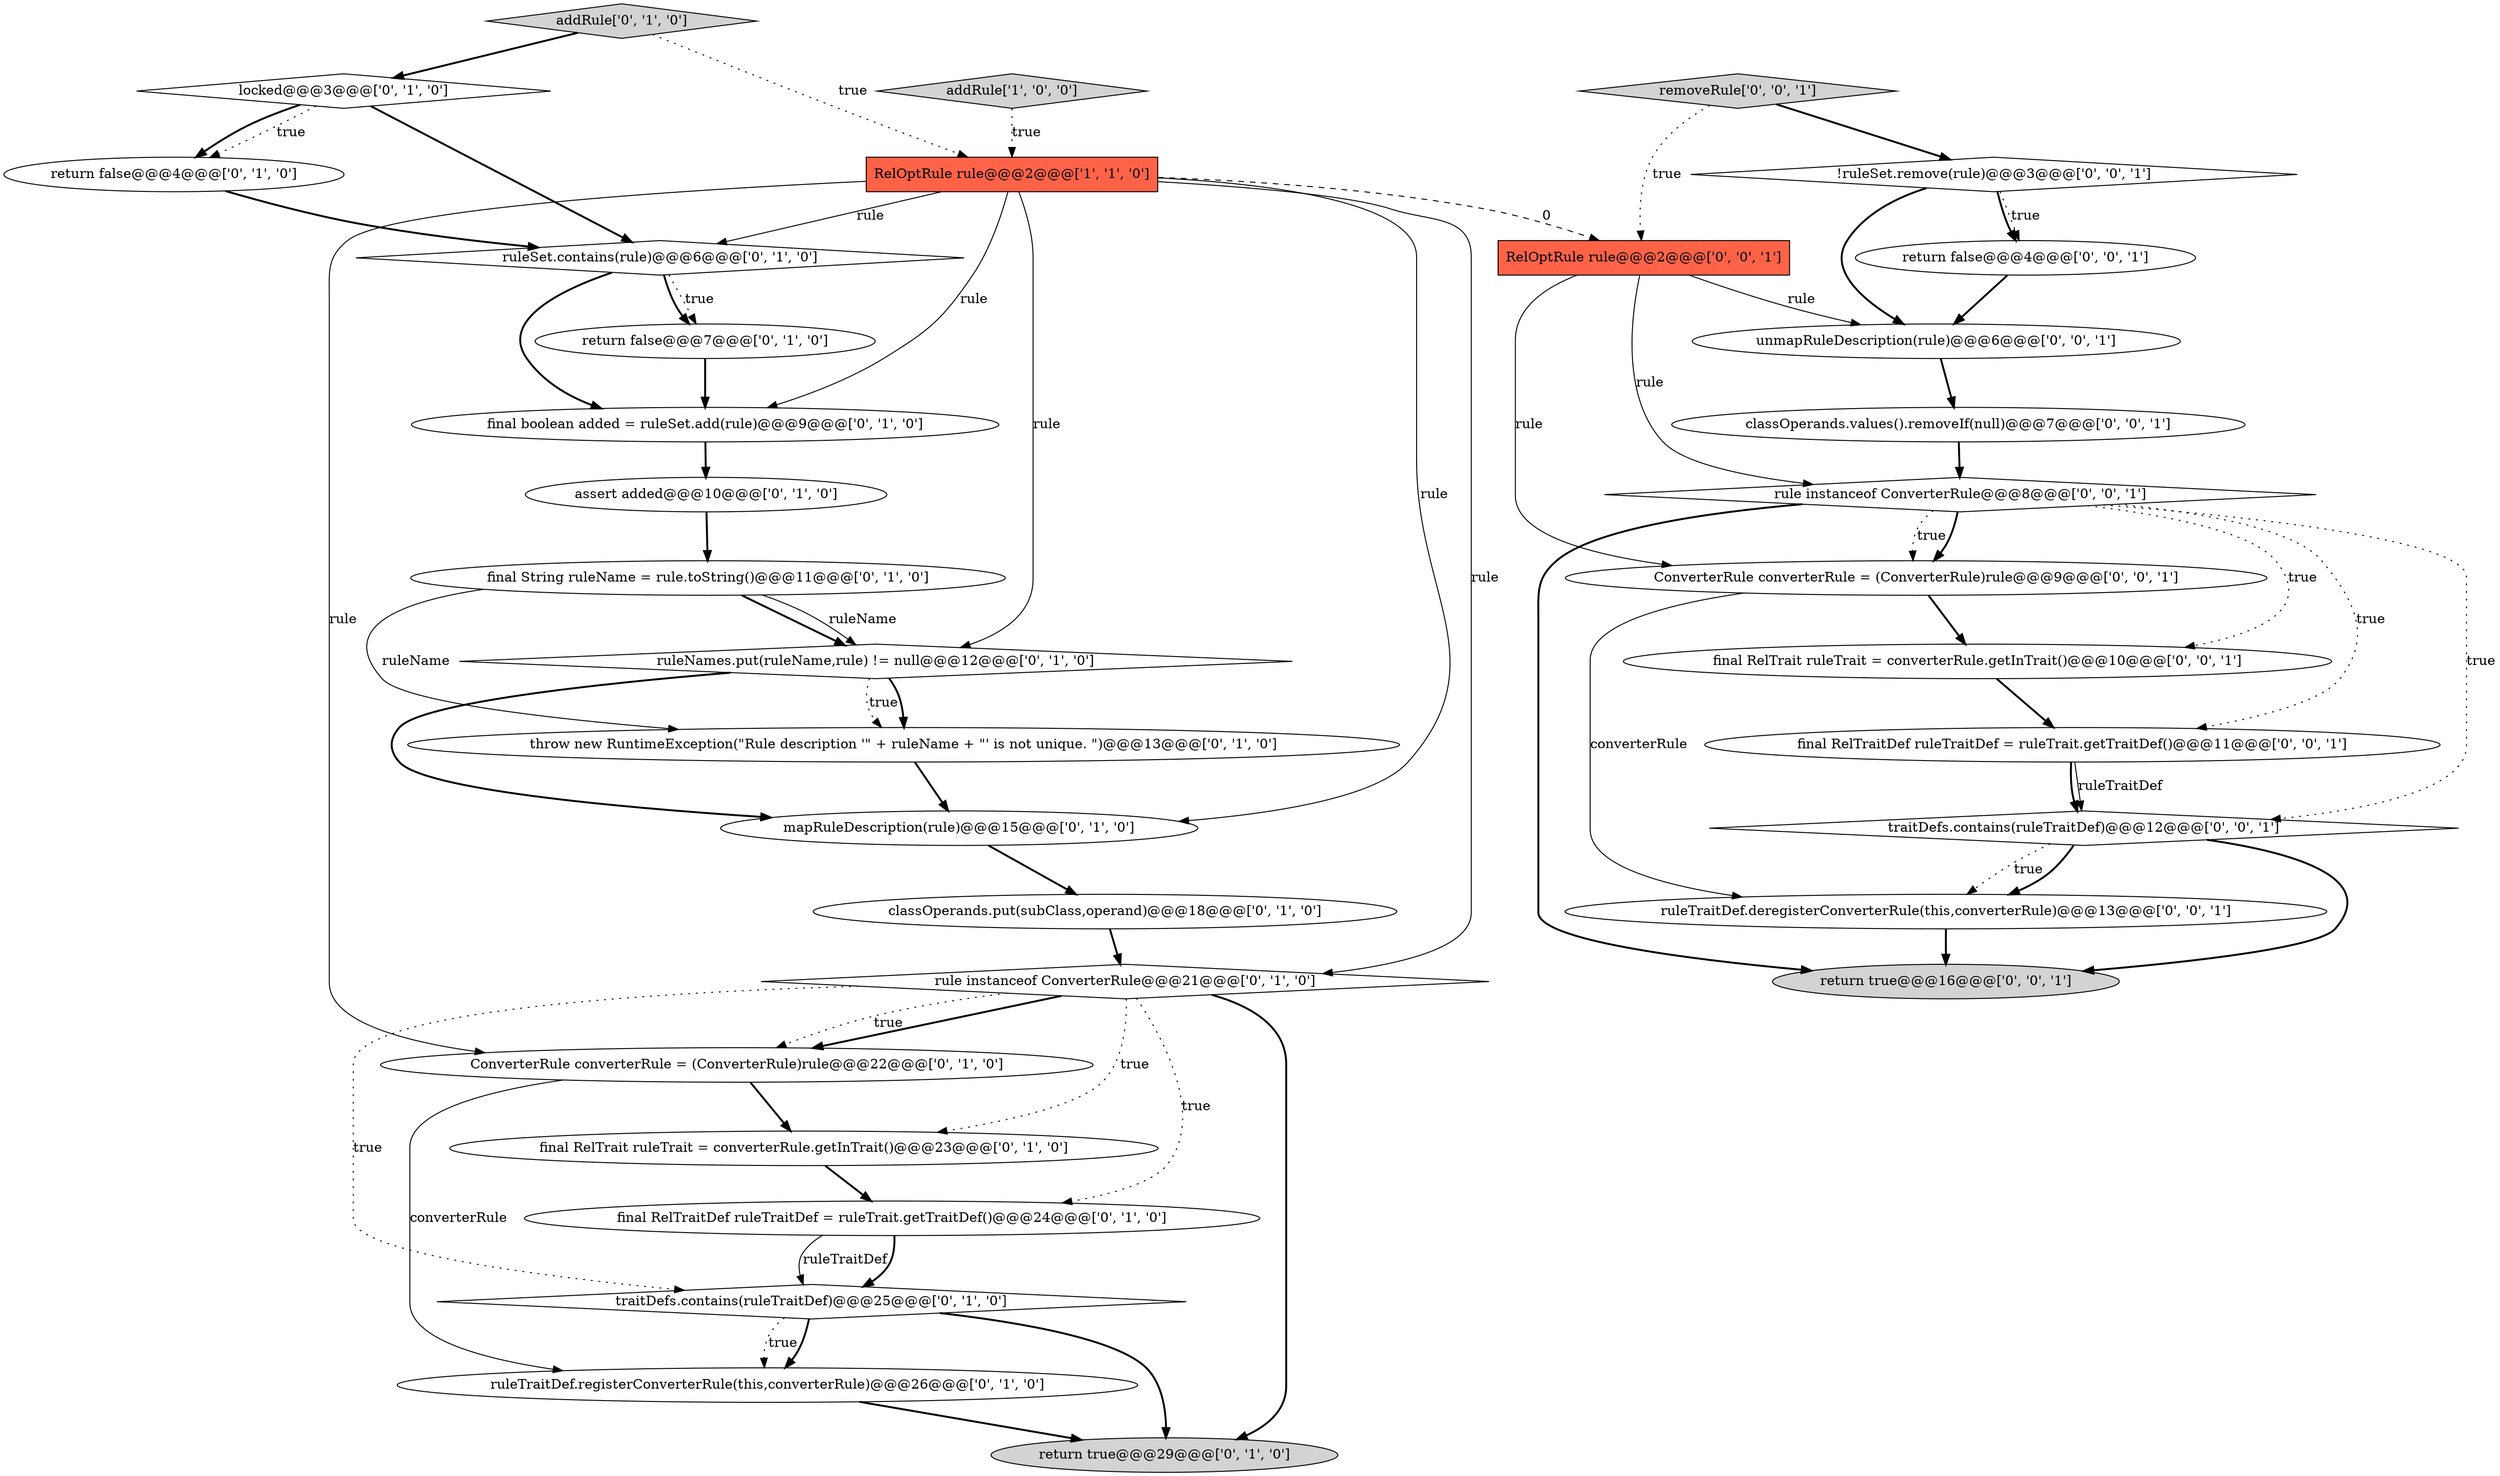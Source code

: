 digraph {
5 [style = filled, label = "locked@@@3@@@['0', '1', '0']", fillcolor = white, shape = diamond image = "AAA0AAABBB2BBB"];
32 [style = filled, label = "traitDefs.contains(ruleTraitDef)@@@12@@@['0', '0', '1']", fillcolor = white, shape = diamond image = "AAA0AAABBB3BBB"];
21 [style = filled, label = "removeRule['0', '0', '1']", fillcolor = lightgray, shape = diamond image = "AAA0AAABBB3BBB"];
19 [style = filled, label = "classOperands.put(subClass,operand)@@@18@@@['0', '1', '0']", fillcolor = white, shape = ellipse image = "AAA0AAABBB2BBB"];
28 [style = filled, label = "ruleTraitDef.deregisterConverterRule(this,converterRule)@@@13@@@['0', '0', '1']", fillcolor = white, shape = ellipse image = "AAA0AAABBB3BBB"];
8 [style = filled, label = "final RelTraitDef ruleTraitDef = ruleTrait.getTraitDef()@@@24@@@['0', '1', '0']", fillcolor = white, shape = ellipse image = "AAA0AAABBB2BBB"];
0 [style = filled, label = "RelOptRule rule@@@2@@@['1', '1', '0']", fillcolor = tomato, shape = box image = "AAA0AAABBB1BBB"];
24 [style = filled, label = "classOperands.values().removeIf(null)@@@7@@@['0', '0', '1']", fillcolor = white, shape = ellipse image = "AAA0AAABBB3BBB"];
7 [style = filled, label = "final String ruleName = rule.toString()@@@11@@@['0', '1', '0']", fillcolor = white, shape = ellipse image = "AAA0AAABBB2BBB"];
22 [style = filled, label = "rule instanceof ConverterRule@@@8@@@['0', '0', '1']", fillcolor = white, shape = diamond image = "AAA0AAABBB3BBB"];
11 [style = filled, label = "rule instanceof ConverterRule@@@21@@@['0', '1', '0']", fillcolor = white, shape = diamond image = "AAA0AAABBB2BBB"];
13 [style = filled, label = "ruleNames.put(ruleName,rule) != null@@@12@@@['0', '1', '0']", fillcolor = white, shape = diamond image = "AAA1AAABBB2BBB"];
30 [style = filled, label = "return false@@@4@@@['0', '0', '1']", fillcolor = white, shape = ellipse image = "AAA0AAABBB3BBB"];
31 [style = filled, label = "unmapRuleDescription(rule)@@@6@@@['0', '0', '1']", fillcolor = white, shape = ellipse image = "AAA0AAABBB3BBB"];
25 [style = filled, label = "RelOptRule rule@@@2@@@['0', '0', '1']", fillcolor = tomato, shape = box image = "AAA0AAABBB3BBB"];
1 [style = filled, label = "addRule['1', '0', '0']", fillcolor = lightgray, shape = diamond image = "AAA0AAABBB1BBB"];
17 [style = filled, label = "ConverterRule converterRule = (ConverterRule)rule@@@22@@@['0', '1', '0']", fillcolor = white, shape = ellipse image = "AAA0AAABBB2BBB"];
6 [style = filled, label = "return false@@@4@@@['0', '1', '0']", fillcolor = white, shape = ellipse image = "AAA0AAABBB2BBB"];
18 [style = filled, label = "traitDefs.contains(ruleTraitDef)@@@25@@@['0', '1', '0']", fillcolor = white, shape = diamond image = "AAA0AAABBB2BBB"];
23 [style = filled, label = "ConverterRule converterRule = (ConverterRule)rule@@@9@@@['0', '0', '1']", fillcolor = white, shape = ellipse image = "AAA0AAABBB3BBB"];
27 [style = filled, label = "return true@@@16@@@['0', '0', '1']", fillcolor = lightgray, shape = ellipse image = "AAA0AAABBB3BBB"];
15 [style = filled, label = "final RelTrait ruleTrait = converterRule.getInTrait()@@@23@@@['0', '1', '0']", fillcolor = white, shape = ellipse image = "AAA0AAABBB2BBB"];
20 [style = filled, label = "return true@@@29@@@['0', '1', '0']", fillcolor = lightgray, shape = ellipse image = "AAA0AAABBB2BBB"];
9 [style = filled, label = "throw new RuntimeException(\"Rule description '\" + ruleName + \"' is not unique. \")@@@13@@@['0', '1', '0']", fillcolor = white, shape = ellipse image = "AAA0AAABBB2BBB"];
2 [style = filled, label = "assert added@@@10@@@['0', '1', '0']", fillcolor = white, shape = ellipse image = "AAA0AAABBB2BBB"];
10 [style = filled, label = "final boolean added = ruleSet.add(rule)@@@9@@@['0', '1', '0']", fillcolor = white, shape = ellipse image = "AAA0AAABBB2BBB"];
16 [style = filled, label = "mapRuleDescription(rule)@@@15@@@['0', '1', '0']", fillcolor = white, shape = ellipse image = "AAA0AAABBB2BBB"];
33 [style = filled, label = "final RelTraitDef ruleTraitDef = ruleTrait.getTraitDef()@@@11@@@['0', '0', '1']", fillcolor = white, shape = ellipse image = "AAA0AAABBB3BBB"];
26 [style = filled, label = "final RelTrait ruleTrait = converterRule.getInTrait()@@@10@@@['0', '0', '1']", fillcolor = white, shape = ellipse image = "AAA0AAABBB3BBB"];
3 [style = filled, label = "ruleSet.contains(rule)@@@6@@@['0', '1', '0']", fillcolor = white, shape = diamond image = "AAA0AAABBB2BBB"];
14 [style = filled, label = "addRule['0', '1', '0']", fillcolor = lightgray, shape = diamond image = "AAA0AAABBB2BBB"];
29 [style = filled, label = "!ruleSet.remove(rule)@@@3@@@['0', '0', '1']", fillcolor = white, shape = diamond image = "AAA0AAABBB3BBB"];
12 [style = filled, label = "return false@@@7@@@['0', '1', '0']", fillcolor = white, shape = ellipse image = "AAA0AAABBB2BBB"];
4 [style = filled, label = "ruleTraitDef.registerConverterRule(this,converterRule)@@@26@@@['0', '1', '0']", fillcolor = white, shape = ellipse image = "AAA0AAABBB2BBB"];
29->30 [style = bold, label=""];
14->5 [style = bold, label=""];
3->12 [style = dotted, label="true"];
3->10 [style = bold, label=""];
14->0 [style = dotted, label="true"];
22->23 [style = dotted, label="true"];
0->10 [style = solid, label="rule"];
10->2 [style = bold, label=""];
11->20 [style = bold, label=""];
18->20 [style = bold, label=""];
22->32 [style = dotted, label="true"];
1->0 [style = dotted, label="true"];
2->7 [style = bold, label=""];
0->16 [style = solid, label="rule"];
9->16 [style = bold, label=""];
16->19 [style = bold, label=""];
25->22 [style = solid, label="rule"];
22->27 [style = bold, label=""];
32->27 [style = bold, label=""];
26->33 [style = bold, label=""];
33->32 [style = bold, label=""];
0->11 [style = solid, label="rule"];
13->9 [style = dotted, label="true"];
11->17 [style = bold, label=""];
8->18 [style = solid, label="ruleTraitDef"];
11->17 [style = dotted, label="true"];
33->32 [style = solid, label="ruleTraitDef"];
0->17 [style = solid, label="rule"];
4->20 [style = bold, label=""];
21->29 [style = bold, label=""];
24->22 [style = bold, label=""];
23->26 [style = bold, label=""];
30->31 [style = bold, label=""];
7->13 [style = bold, label=""];
8->18 [style = bold, label=""];
28->27 [style = bold, label=""];
5->6 [style = dotted, label="true"];
12->10 [style = bold, label=""];
7->13 [style = solid, label="ruleName"];
11->8 [style = dotted, label="true"];
32->28 [style = dotted, label="true"];
0->25 [style = dashed, label="0"];
23->28 [style = solid, label="converterRule"];
18->4 [style = dotted, label="true"];
19->11 [style = bold, label=""];
3->12 [style = bold, label=""];
13->16 [style = bold, label=""];
17->15 [style = bold, label=""];
32->28 [style = bold, label=""];
29->30 [style = dotted, label="true"];
6->3 [style = bold, label=""];
29->31 [style = bold, label=""];
11->18 [style = dotted, label="true"];
17->4 [style = solid, label="converterRule"];
11->15 [style = dotted, label="true"];
25->23 [style = solid, label="rule"];
0->13 [style = solid, label="rule"];
25->31 [style = solid, label="rule"];
0->3 [style = solid, label="rule"];
7->9 [style = solid, label="ruleName"];
5->3 [style = bold, label=""];
13->9 [style = bold, label=""];
31->24 [style = bold, label=""];
22->23 [style = bold, label=""];
15->8 [style = bold, label=""];
22->33 [style = dotted, label="true"];
21->25 [style = dotted, label="true"];
5->6 [style = bold, label=""];
18->4 [style = bold, label=""];
22->26 [style = dotted, label="true"];
}
